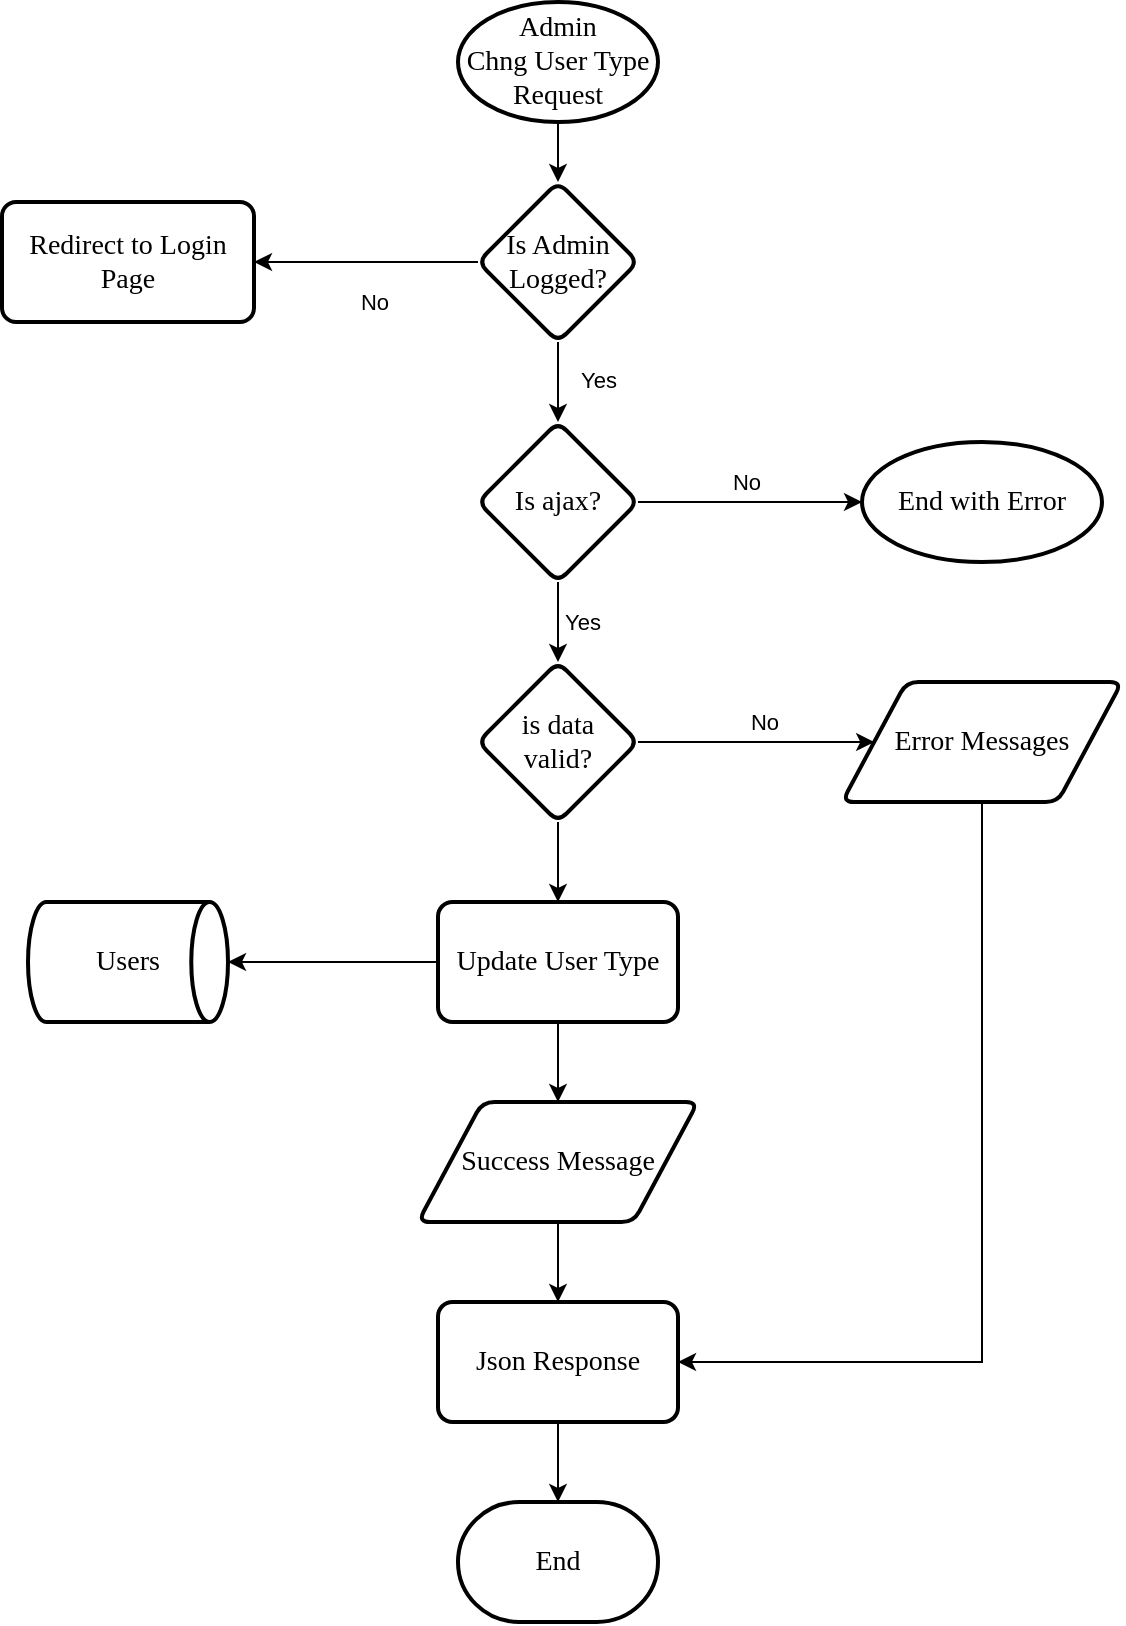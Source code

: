 <mxfile version="17.2.1" type="google"><diagram id="C5RBs43oDa-KdzZeNtuy" name="Page-1"><mxGraphModel grid="1" page="1" gridSize="10" guides="1" tooltips="1" connect="1" arrows="1" fold="1" pageScale="1" pageWidth="827" pageHeight="1169" math="0" shadow="0"><root><mxCell id="WIyWlLk6GJQsqaUBKTNV-0"/><mxCell id="WIyWlLk6GJQsqaUBKTNV-1" parent="WIyWlLk6GJQsqaUBKTNV-0"/><mxCell id="lV8cw0flvtYz1T7LWvcI-4" style="edgeStyle=orthogonalEdgeStyle;rounded=0;orthogonalLoop=1;jettySize=auto;html=1;" edge="1" parent="WIyWlLk6GJQsqaUBKTNV-1" source="QMA3gvf6sLXdcExjiy3S-0" target="lV8cw0flvtYz1T7LWvcI-3"><mxGeometry relative="1" as="geometry"/></mxCell><mxCell id="QMA3gvf6sLXdcExjiy3S-0" value="Admin&lt;br&gt;Chng User Type Request" style="strokeWidth=2;html=1;shape=mxgraph.flowchart.start_1;whiteSpace=wrap;fontFamily=Times New Roman;fontSize=14;" vertex="1" parent="WIyWlLk6GJQsqaUBKTNV-1"><mxGeometry x="368" y="10" width="100" height="60" as="geometry"/></mxCell><mxCell id="lV8cw0flvtYz1T7LWvcI-34" value="" style="edgeStyle=elbowEdgeStyle;rounded=0;orthogonalLoop=1;jettySize=auto;html=1;" edge="1" parent="WIyWlLk6GJQsqaUBKTNV-1"><mxGeometry relative="1" as="geometry"><mxPoint x="418" y="1320" as="sourcePoint"/></mxGeometry></mxCell><mxCell id="lV8cw0flvtYz1T7LWvcI-6" value="No" style="edgeStyle=orthogonalEdgeStyle;rounded=0;orthogonalLoop=1;jettySize=auto;html=1;" edge="1" parent="WIyWlLk6GJQsqaUBKTNV-1" source="lV8cw0flvtYz1T7LWvcI-3" target="lV8cw0flvtYz1T7LWvcI-5"><mxGeometry x="-0.061" y="20" relative="1" as="geometry"><mxPoint as="offset"/></mxGeometry></mxCell><mxCell id="lV8cw0flvtYz1T7LWvcI-7" value="Yes" style="edgeStyle=orthogonalEdgeStyle;rounded=0;orthogonalLoop=1;jettySize=auto;html=1;" edge="1" parent="WIyWlLk6GJQsqaUBKTNV-1" source="lV8cw0flvtYz1T7LWvcI-3" target="ebxcnhzdsOWxP9RuoGIz-0"><mxGeometry x="-0.071" y="20" relative="1" as="geometry"><mxPoint x="418" y="220" as="targetPoint"/><mxPoint as="offset"/></mxGeometry></mxCell><mxCell id="lV8cw0flvtYz1T7LWvcI-3" value="Is Admin&lt;br&gt;Logged?" style="rhombus;whiteSpace=wrap;html=1;fontSize=14;fontFamily=Times New Roman;strokeWidth=2;rounded=1;arcSize=12;" vertex="1" parent="WIyWlLk6GJQsqaUBKTNV-1"><mxGeometry x="378" y="100" width="80" height="80" as="geometry"/></mxCell><mxCell id="lV8cw0flvtYz1T7LWvcI-5" value="Redirect to Login Page" style="rounded=1;whiteSpace=wrap;html=1;absoluteArcSize=1;arcSize=14;strokeWidth=2;fontFamily=Times New Roman;fontSize=14;" vertex="1" parent="WIyWlLk6GJQsqaUBKTNV-1"><mxGeometry x="140" y="110" width="126" height="60" as="geometry"/></mxCell><mxCell id="ebxcnhzdsOWxP9RuoGIz-17" value="No" style="edgeStyle=orthogonalEdgeStyle;rounded=0;orthogonalLoop=1;jettySize=auto;html=1;" edge="1" parent="WIyWlLk6GJQsqaUBKTNV-1" source="ebxcnhzdsOWxP9RuoGIz-0" target="ebxcnhzdsOWxP9RuoGIz-24"><mxGeometry x="-0.046" y="10" relative="1" as="geometry"><mxPoint x="630" y="260" as="targetPoint"/><mxPoint as="offset"/></mxGeometry></mxCell><mxCell id="zJuIis0gGLmUzrMoOkxh-19" value="Yes" style="edgeStyle=orthogonalEdgeStyle;rounded=0;orthogonalLoop=1;jettySize=auto;html=1;" edge="1" parent="WIyWlLk6GJQsqaUBKTNV-1" source="ebxcnhzdsOWxP9RuoGIz-0" target="zJuIis0gGLmUzrMoOkxh-18"><mxGeometry y="12" relative="1" as="geometry"><mxPoint as="offset"/></mxGeometry></mxCell><mxCell id="ebxcnhzdsOWxP9RuoGIz-0" value="Is ajax?" style="rhombus;whiteSpace=wrap;html=1;fontSize=14;fontFamily=Times New Roman;strokeWidth=2;rounded=1;arcSize=12;" vertex="1" parent="WIyWlLk6GJQsqaUBKTNV-1"><mxGeometry x="378" y="220" width="80" height="80" as="geometry"/></mxCell><mxCell id="ebxcnhzdsOWxP9RuoGIz-24" value="End with Error" style="ellipse;whiteSpace=wrap;html=1;fontSize=14;fontFamily=Times New Roman;strokeWidth=2;rounded=1;arcSize=12;" vertex="1" parent="WIyWlLk6GJQsqaUBKTNV-1"><mxGeometry x="570" y="230" width="120" height="60" as="geometry"/></mxCell><mxCell id="ebxcnhzdsOWxP9RuoGIz-36" style="edgeStyle=orthogonalEdgeStyle;rounded=0;orthogonalLoop=1;jettySize=auto;html=1;" edge="1" parent="WIyWlLk6GJQsqaUBKTNV-1"><mxGeometry relative="1" as="geometry"><mxPoint x="657" y="1000" as="sourcePoint"/></mxGeometry></mxCell><mxCell id="zJuIis0gGLmUzrMoOkxh-14" value="End" style="strokeWidth=2;html=1;shape=mxgraph.flowchart.terminator;whiteSpace=wrap;fontFamily=Times New Roman;fontSize=14;" vertex="1" parent="WIyWlLk6GJQsqaUBKTNV-1"><mxGeometry x="368" y="760" width="100" height="60" as="geometry"/></mxCell><mxCell id="zJuIis0gGLmUzrMoOkxh-24" value="No" style="edgeStyle=orthogonalEdgeStyle;rounded=0;orthogonalLoop=1;jettySize=auto;html=1;" edge="1" parent="WIyWlLk6GJQsqaUBKTNV-1" source="zJuIis0gGLmUzrMoOkxh-18" target="zJuIis0gGLmUzrMoOkxh-23"><mxGeometry x="0.057" y="10" relative="1" as="geometry"><mxPoint as="offset"/></mxGeometry></mxCell><mxCell id="zJuIis0gGLmUzrMoOkxh-28" value="" style="edgeStyle=orthogonalEdgeStyle;rounded=0;orthogonalLoop=1;jettySize=auto;html=1;" edge="1" parent="WIyWlLk6GJQsqaUBKTNV-1" source="zJuIis0gGLmUzrMoOkxh-18" target="zJuIis0gGLmUzrMoOkxh-27"><mxGeometry relative="1" as="geometry"/></mxCell><mxCell id="zJuIis0gGLmUzrMoOkxh-18" value="is data &lt;br&gt;valid?" style="rhombus;whiteSpace=wrap;html=1;fontSize=14;fontFamily=Times New Roman;strokeWidth=2;rounded=1;arcSize=12;" vertex="1" parent="WIyWlLk6GJQsqaUBKTNV-1"><mxGeometry x="378" y="340" width="80" height="80" as="geometry"/></mxCell><mxCell id="zJuIis0gGLmUzrMoOkxh-26" value="" style="edgeStyle=orthogonalEdgeStyle;rounded=0;orthogonalLoop=1;jettySize=auto;html=1;" edge="1" parent="WIyWlLk6GJQsqaUBKTNV-1" source="zJuIis0gGLmUzrMoOkxh-23" target="zJuIis0gGLmUzrMoOkxh-25"><mxGeometry relative="1" as="geometry"><Array as="points"><mxPoint x="630" y="690"/></Array></mxGeometry></mxCell><mxCell id="zJuIis0gGLmUzrMoOkxh-23" value="Error Messages" style="shape=parallelogram;html=1;strokeWidth=2;perimeter=parallelogramPerimeter;whiteSpace=wrap;rounded=1;arcSize=12;size=0.23;fontFamily=Times New Roman;fontSize=14;" vertex="1" parent="WIyWlLk6GJQsqaUBKTNV-1"><mxGeometry x="560" y="350" width="140" height="60" as="geometry"/></mxCell><mxCell id="zJuIis0gGLmUzrMoOkxh-35" style="edgeStyle=orthogonalEdgeStyle;rounded=0;orthogonalLoop=1;jettySize=auto;html=1;" edge="1" parent="WIyWlLk6GJQsqaUBKTNV-1" source="zJuIis0gGLmUzrMoOkxh-25" target="zJuIis0gGLmUzrMoOkxh-14"><mxGeometry relative="1" as="geometry"/></mxCell><mxCell id="zJuIis0gGLmUzrMoOkxh-25" value="Json Response" style="whiteSpace=wrap;html=1;fontSize=14;fontFamily=Times New Roman;strokeWidth=2;rounded=1;arcSize=12;" vertex="1" parent="WIyWlLk6GJQsqaUBKTNV-1"><mxGeometry x="358" y="660" width="120" height="60" as="geometry"/></mxCell><mxCell id="zJuIis0gGLmUzrMoOkxh-30" style="edgeStyle=orthogonalEdgeStyle;rounded=0;orthogonalLoop=1;jettySize=auto;html=1;" edge="1" parent="WIyWlLk6GJQsqaUBKTNV-1" source="zJuIis0gGLmUzrMoOkxh-27" target="zJuIis0gGLmUzrMoOkxh-29"><mxGeometry relative="1" as="geometry"/></mxCell><mxCell id="zJuIis0gGLmUzrMoOkxh-33" style="edgeStyle=orthogonalEdgeStyle;rounded=0;orthogonalLoop=1;jettySize=auto;html=1;" edge="1" parent="WIyWlLk6GJQsqaUBKTNV-1" source="zJuIis0gGLmUzrMoOkxh-27" target="zJuIis0gGLmUzrMoOkxh-32"><mxGeometry relative="1" as="geometry"/></mxCell><mxCell id="zJuIis0gGLmUzrMoOkxh-27" value="Update User Type" style="whiteSpace=wrap;html=1;fontSize=14;fontFamily=Times New Roman;strokeWidth=2;rounded=1;arcSize=12;" vertex="1" parent="WIyWlLk6GJQsqaUBKTNV-1"><mxGeometry x="358" y="460" width="120" height="60" as="geometry"/></mxCell><mxCell id="zJuIis0gGLmUzrMoOkxh-29" value="Users" style="strokeWidth=2;html=1;shape=mxgraph.flowchart.direct_data;whiteSpace=wrap;fontFamily=Times New Roman;fontSize=14;" vertex="1" parent="WIyWlLk6GJQsqaUBKTNV-1"><mxGeometry x="153" y="460" width="100" height="60" as="geometry"/></mxCell><mxCell id="zJuIis0gGLmUzrMoOkxh-34" style="edgeStyle=orthogonalEdgeStyle;rounded=0;orthogonalLoop=1;jettySize=auto;html=1;" edge="1" parent="WIyWlLk6GJQsqaUBKTNV-1" source="zJuIis0gGLmUzrMoOkxh-32" target="zJuIis0gGLmUzrMoOkxh-25"><mxGeometry relative="1" as="geometry"/></mxCell><mxCell id="zJuIis0gGLmUzrMoOkxh-32" value="Success Message" style="shape=parallelogram;html=1;strokeWidth=2;perimeter=parallelogramPerimeter;whiteSpace=wrap;rounded=1;arcSize=12;size=0.23;fontFamily=Times New Roman;fontSize=14;" vertex="1" parent="WIyWlLk6GJQsqaUBKTNV-1"><mxGeometry x="348" y="560" width="140" height="60" as="geometry"/></mxCell></root></mxGraphModel></diagram></mxfile>